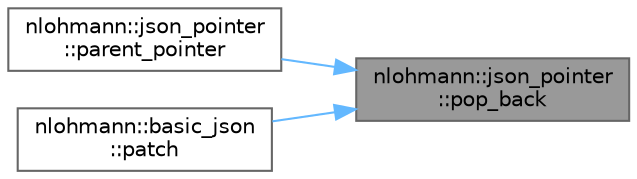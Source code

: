 digraph "nlohmann::json_pointer::pop_back"
{
 // LATEX_PDF_SIZE
  bgcolor="transparent";
  edge [fontname=Helvetica,fontsize=10,labelfontname=Helvetica,labelfontsize=10];
  node [fontname=Helvetica,fontsize=10,shape=box,height=0.2,width=0.4];
  rankdir="RL";
  Node1 [label="nlohmann::json_pointer\l::pop_back",height=0.2,width=0.4,color="gray40", fillcolor="grey60", style="filled", fontcolor="black",tooltip="remove last reference token"];
  Node1 -> Node2 [dir="back",color="steelblue1",style="solid"];
  Node2 [label="nlohmann::json_pointer\l::parent_pointer",height=0.2,width=0.4,color="grey40", fillcolor="white", style="filled",URL="$a01663.html#afdaacce1edb7145e0434e014f0e8685a",tooltip="returns the parent of this JSON pointer"];
  Node1 -> Node3 [dir="back",color="steelblue1",style="solid"];
  Node3 [label="nlohmann::basic_json\l::patch",height=0.2,width=0.4,color="grey40", fillcolor="white", style="filled",URL="$a01659.html#adcc786998f220a5b3083ee8a37c4553e",tooltip="applies a JSON patch"];
}
